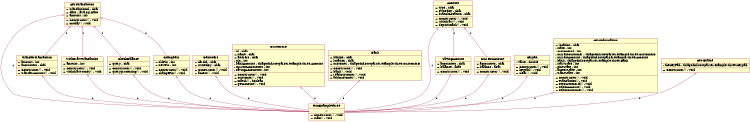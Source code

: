 digraph hierarchy {
	size="5,5"
	node[shape=record,style=filled,fillcolor="#ffffcc",color="#990033"]
	edge[dir=back, arrowtail=empty, color="#990033"]

	RunExampleThree[label = "{RunExampleThree|...|+ Constructor() : void\l+ main() : void\l}"]
	TransferTransaction[label = "{TransferTransaction|+ amount : int\l+ accountNo : char\l|+ Constructor() : void\l+ transferAmount() : void\l}"]
	DebitCard[label = "{DebitCard|+ cardId : char\l+ ownedBy : char\l|+ Constructor() : void\l+ access() : void\l}"]
	CustomerD[label = "{CustomerD|- id : char\l+ name : char\l+ address : char\l- pin : int\l- bankAccount : thiagodnf.sootparser.example.three.Account\l- currentAccountNo : int\l- savingAccountNo : int\l|+ Constructor() : void\l+ Customer() : void\l+ match() : boolean\l+ getAccount() : void\l}"]
	Bank[label = "{Bank|+ bankId : char\l+ location : char\l+ customer : thiagodnf.sootparser.example.three.CustomerD\l|+ Constructor() : void\l+ bank() : void\l+ readCustomer() : void\l+ addCustomer() : void\l}"]
	WithDrawTransaction[label = "{WithDrawTransaction|+ amount : int\l|+ Constructor() : void\l+ withdrawMoney() : void\l}"]
	Account[label = "{Account|+ type : char\l+ ownedBy : char\l+ branchLocation : char\l|+ Constructor() : void\l+ withdraw() : void\l+ depositCash() : void\l}"]
	CheckBalance[label = "{CheckBalance|+ query : char\l|+ Constructor() : void\l+ queryprocessing() : void\l}"]
	SavingAccount[label = "{SavingAccount|+ accountNo : char\l+ balance : float\l|+ Constructor() : void\l}"]
	Keypad[label = "{Keypad|- value : double\l|+ Constructor() : void\l+ keypad() : void\l+ clear() : void\l}"]
	ATMInformation[label = "{ATMInformation|+ location : char\l- state : int\l- customerId : int\l- currentCustomer : thiagodnf.sootparser.example.three.CustomerD\l- currentAccount : thiagodnf.sootparser.example.three.Account\l- bank : thiagodnf.sootparser.example.three.Bank\l- startState : int\l- pintState : int\l- accessState : int\l- transState : int\l|+ Constructor() : void\l+ Transaction() : void\l+ setCustomerId() : void\l+ selectAccount() : void\l+ selectCustomer() : void\l}"]
	CurrentAccount[label = "{CurrentAccount|+ accountNo : char\l+ balance : float\l|+ Constructor() : void\l}"]
	ATMFrame[label = "{ATMFrame|- theKeyPad : thiagodnf.sootparser.example.three.Keypad\l|+ Constructor() : void\l}"]
	ATMTransaction[label = "{ATMTransaction|+ transactionId : char\l+ date : java.sql.Date\l+ amount : int\l|+ Constructor() : void\l+ modify() : void\l}"]
	ChangePin[label = "{ChangePin|+ oldPin : int\l+ newPin : int\l|+ Constructor() : void\l+ changePin() : void\l}"]

CurrentAccount -> RunExampleThree[label="1"]
ATMTransaction -> RunExampleThree[label="1"]
ChangePin -> RunExampleThree[label="1"]
Account -> RunExampleThree[label="1"]
CheckBalance -> RunExampleThree[label="1"]
Bank -> RunExampleThree[label="1"]
ATMInformation -> RunExampleThree[label="1"]
ATMFrame -> RunExampleThree[label="1"]
DebitCard -> RunExampleThree[label="1"]
CustomerD -> RunExampleThree[label="1"]
WithDrawTransaction -> RunExampleThree[label="1"]
SavingAccount -> RunExampleThree[label="1"]
Keypad -> RunExampleThree[label="1"]
TransferTransaction -> RunExampleThree[label="1"]
ATMTransaction -> TransferTransaction[label="1"]
ATMTransaction -> WithDrawTransaction[label="1"]
ATMTransaction -> CheckBalance[label="1"]
Account -> SavingAccount[label="1"]
Account -> CurrentAccount[label="1"]
ATMTransaction -> ChangePin[label="1"]
}